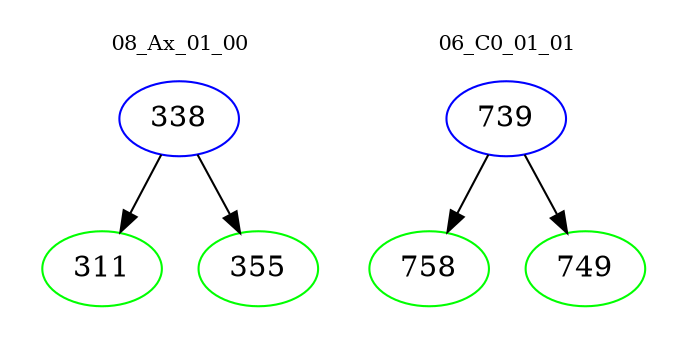 digraph{
subgraph cluster_0 {
color = white
label = "08_Ax_01_00";
fontsize=10;
T0_338 [label="338", color="blue"]
T0_338 -> T0_311 [color="black"]
T0_311 [label="311", color="green"]
T0_338 -> T0_355 [color="black"]
T0_355 [label="355", color="green"]
}
subgraph cluster_1 {
color = white
label = "06_C0_01_01";
fontsize=10;
T1_739 [label="739", color="blue"]
T1_739 -> T1_758 [color="black"]
T1_758 [label="758", color="green"]
T1_739 -> T1_749 [color="black"]
T1_749 [label="749", color="green"]
}
}
